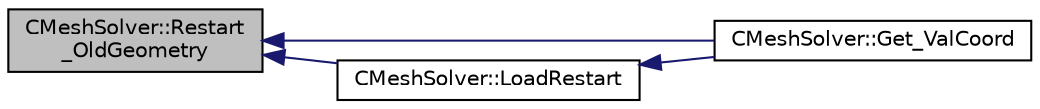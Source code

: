 digraph "CMeshSolver::Restart_OldGeometry"
{
  edge [fontname="Helvetica",fontsize="10",labelfontname="Helvetica",labelfontsize="10"];
  node [fontname="Helvetica",fontsize="10",shape=record];
  rankdir="LR";
  Node524 [label="CMeshSolver::Restart\l_OldGeometry",height=0.2,width=0.4,color="black", fillcolor="grey75", style="filled", fontcolor="black"];
  Node524 -> Node525 [dir="back",color="midnightblue",fontsize="10",style="solid",fontname="Helvetica"];
  Node525 [label="CMeshSolver::Get_ValCoord",height=0.2,width=0.4,color="black", fillcolor="white", style="filled",URL="$class_c_mesh_solver.html#a91bd5c2365d1a619c804311e0d5550cb",tooltip="Get the value of the reference coordinate to set on the element structure. "];
  Node524 -> Node526 [dir="back",color="midnightblue",fontsize="10",style="solid",fontname="Helvetica"];
  Node526 [label="CMeshSolver::LoadRestart",height=0.2,width=0.4,color="black", fillcolor="white", style="filled",URL="$class_c_mesh_solver.html#a158c64de91317d7570e7192493fe0a19",tooltip="Load a solution from a restart file. "];
  Node526 -> Node525 [dir="back",color="midnightblue",fontsize="10",style="solid",fontname="Helvetica"];
}

